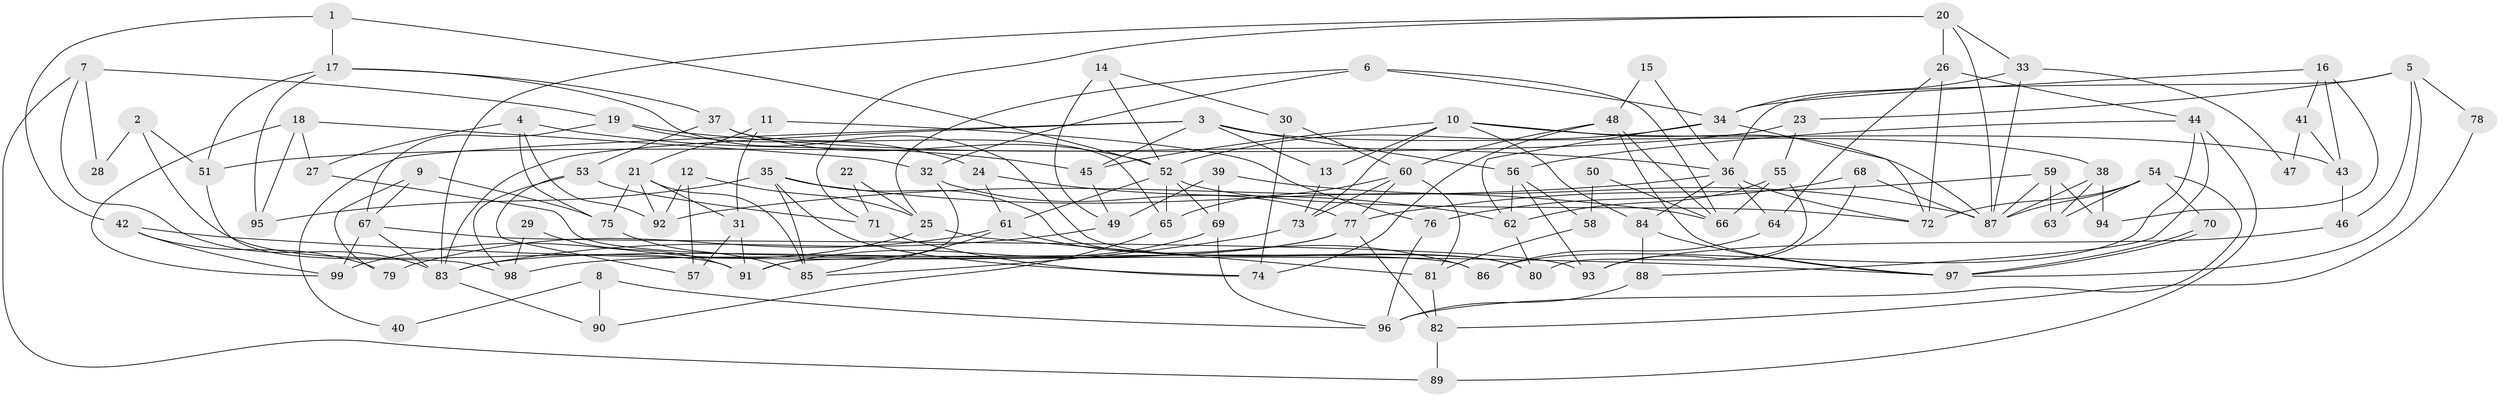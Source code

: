 // Generated by graph-tools (version 1.1) at 2025/11/02/27/25 16:11:16]
// undirected, 99 vertices, 198 edges
graph export_dot {
graph [start="1"]
  node [color=gray90,style=filled];
  1;
  2;
  3;
  4;
  5;
  6;
  7;
  8;
  9;
  10;
  11;
  12;
  13;
  14;
  15;
  16;
  17;
  18;
  19;
  20;
  21;
  22;
  23;
  24;
  25;
  26;
  27;
  28;
  29;
  30;
  31;
  32;
  33;
  34;
  35;
  36;
  37;
  38;
  39;
  40;
  41;
  42;
  43;
  44;
  45;
  46;
  47;
  48;
  49;
  50;
  51;
  52;
  53;
  54;
  55;
  56;
  57;
  58;
  59;
  60;
  61;
  62;
  63;
  64;
  65;
  66;
  67;
  68;
  69;
  70;
  71;
  72;
  73;
  74;
  75;
  76;
  77;
  78;
  79;
  80;
  81;
  82;
  83;
  84;
  85;
  86;
  87;
  88;
  89;
  90;
  91;
  92;
  93;
  94;
  95;
  96;
  97;
  98;
  99;
  1 -- 17;
  1 -- 52;
  1 -- 42;
  2 -- 91;
  2 -- 51;
  2 -- 28;
  3 -- 45;
  3 -- 56;
  3 -- 13;
  3 -- 38;
  3 -- 40;
  3 -- 83;
  4 -- 27;
  4 -- 45;
  4 -- 75;
  4 -- 92;
  5 -- 36;
  5 -- 97;
  5 -- 23;
  5 -- 46;
  5 -- 78;
  6 -- 25;
  6 -- 66;
  6 -- 32;
  6 -- 34;
  7 -- 19;
  7 -- 83;
  7 -- 28;
  7 -- 89;
  8 -- 96;
  8 -- 90;
  8 -- 40;
  9 -- 75;
  9 -- 79;
  9 -- 67;
  10 -- 87;
  10 -- 13;
  10 -- 43;
  10 -- 45;
  10 -- 73;
  10 -- 84;
  11 -- 31;
  11 -- 21;
  11 -- 76;
  12 -- 92;
  12 -- 25;
  12 -- 57;
  13 -- 73;
  14 -- 30;
  14 -- 52;
  14 -- 49;
  15 -- 36;
  15 -- 48;
  16 -- 94;
  16 -- 43;
  16 -- 34;
  16 -- 41;
  17 -- 80;
  17 -- 37;
  17 -- 51;
  17 -- 95;
  18 -- 95;
  18 -- 32;
  18 -- 27;
  18 -- 99;
  19 -- 36;
  19 -- 67;
  19 -- 24;
  20 -- 83;
  20 -- 87;
  20 -- 26;
  20 -- 33;
  20 -- 71;
  21 -- 92;
  21 -- 85;
  21 -- 31;
  21 -- 75;
  22 -- 71;
  22 -- 25;
  23 -- 51;
  23 -- 55;
  24 -- 62;
  24 -- 61;
  25 -- 99;
  25 -- 81;
  26 -- 72;
  26 -- 44;
  26 -- 64;
  27 -- 86;
  29 -- 98;
  29 -- 91;
  30 -- 60;
  30 -- 74;
  31 -- 57;
  31 -- 91;
  32 -- 91;
  32 -- 77;
  33 -- 34;
  33 -- 47;
  33 -- 87;
  34 -- 52;
  34 -- 62;
  34 -- 72;
  35 -- 66;
  35 -- 85;
  35 -- 74;
  35 -- 80;
  35 -- 95;
  36 -- 84;
  36 -- 72;
  36 -- 64;
  36 -- 92;
  37 -- 65;
  37 -- 52;
  37 -- 53;
  38 -- 87;
  38 -- 63;
  38 -- 94;
  39 -- 69;
  39 -- 49;
  39 -- 87;
  41 -- 43;
  41 -- 47;
  42 -- 97;
  42 -- 79;
  42 -- 99;
  43 -- 46;
  44 -- 86;
  44 -- 56;
  44 -- 88;
  44 -- 89;
  45 -- 49;
  46 -- 93;
  48 -- 97;
  48 -- 60;
  48 -- 66;
  48 -- 74;
  49 -- 83;
  50 -- 66;
  50 -- 58;
  51 -- 98;
  52 -- 72;
  52 -- 61;
  52 -- 65;
  52 -- 69;
  53 -- 71;
  53 -- 57;
  53 -- 98;
  54 -- 87;
  54 -- 63;
  54 -- 70;
  54 -- 72;
  54 -- 96;
  55 -- 62;
  55 -- 66;
  55 -- 80;
  56 -- 62;
  56 -- 58;
  56 -- 93;
  58 -- 81;
  59 -- 77;
  59 -- 87;
  59 -- 63;
  59 -- 94;
  60 -- 73;
  60 -- 77;
  60 -- 65;
  60 -- 81;
  61 -- 79;
  61 -- 85;
  61 -- 86;
  62 -- 80;
  64 -- 86;
  65 -- 90;
  67 -- 99;
  67 -- 83;
  67 -- 93;
  68 -- 87;
  68 -- 93;
  68 -- 76;
  69 -- 96;
  69 -- 91;
  70 -- 97;
  70 -- 97;
  71 -- 74;
  73 -- 85;
  75 -- 85;
  76 -- 96;
  77 -- 83;
  77 -- 82;
  77 -- 98;
  78 -- 82;
  81 -- 82;
  82 -- 89;
  83 -- 90;
  84 -- 88;
  84 -- 97;
  88 -- 96;
}
